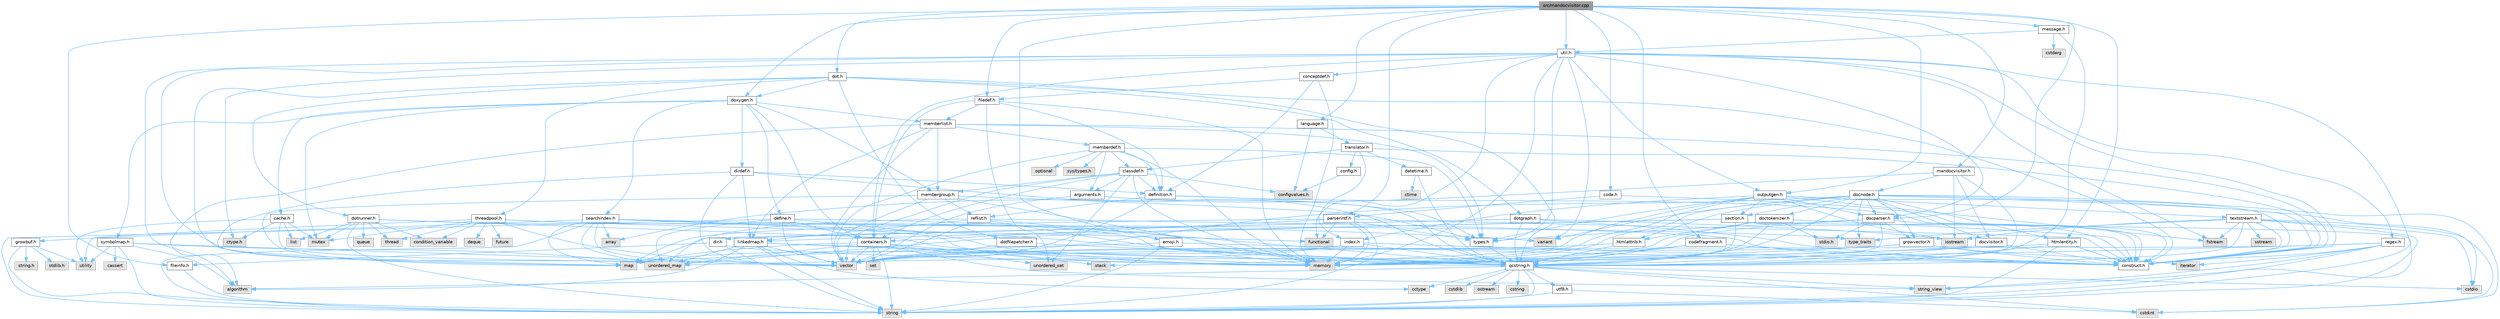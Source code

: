 digraph "src/mandocvisitor.cpp"
{
 // INTERACTIVE_SVG=YES
 // LATEX_PDF_SIZE
  bgcolor="transparent";
  edge [fontname=Helvetica,fontsize=10,labelfontname=Helvetica,labelfontsize=10];
  node [fontname=Helvetica,fontsize=10,shape=box,height=0.2,width=0.4];
  Node1 [id="Node000001",label="src/mandocvisitor.cpp",height=0.2,width=0.4,color="gray40", fillcolor="grey60", style="filled", fontcolor="black",tooltip=" "];
  Node1 -> Node2 [id="edge1_Node000001_Node000002",color="steelblue1",style="solid",tooltip=" "];
  Node2 [id="Node000002",label="mandocvisitor.h",height=0.2,width=0.4,color="grey40", fillcolor="white", style="filled",URL="$d6/d6e/mandocvisitor_8h.html",tooltip=" "];
  Node2 -> Node3 [id="edge2_Node000002_Node000003",color="steelblue1",style="solid",tooltip=" "];
  Node3 [id="Node000003",label="iostream",height=0.2,width=0.4,color="grey60", fillcolor="#E0E0E0", style="filled",tooltip=" "];
  Node2 -> Node4 [id="edge3_Node000002_Node000004",color="steelblue1",style="solid",tooltip=" "];
  Node4 [id="Node000004",label="array",height=0.2,width=0.4,color="grey60", fillcolor="#E0E0E0", style="filled",tooltip=" "];
  Node2 -> Node5 [id="edge4_Node000002_Node000005",color="steelblue1",style="solid",tooltip=" "];
  Node5 [id="Node000005",label="qcstring.h",height=0.2,width=0.4,color="grey40", fillcolor="white", style="filled",URL="$d7/d5c/qcstring_8h.html",tooltip=" "];
  Node5 -> Node6 [id="edge5_Node000005_Node000006",color="steelblue1",style="solid",tooltip=" "];
  Node6 [id="Node000006",label="string",height=0.2,width=0.4,color="grey60", fillcolor="#E0E0E0", style="filled",tooltip=" "];
  Node5 -> Node7 [id="edge6_Node000005_Node000007",color="steelblue1",style="solid",tooltip=" "];
  Node7 [id="Node000007",label="string_view",height=0.2,width=0.4,color="grey60", fillcolor="#E0E0E0", style="filled",tooltip=" "];
  Node5 -> Node8 [id="edge7_Node000005_Node000008",color="steelblue1",style="solid",tooltip=" "];
  Node8 [id="Node000008",label="algorithm",height=0.2,width=0.4,color="grey60", fillcolor="#E0E0E0", style="filled",tooltip=" "];
  Node5 -> Node9 [id="edge8_Node000005_Node000009",color="steelblue1",style="solid",tooltip=" "];
  Node9 [id="Node000009",label="cctype",height=0.2,width=0.4,color="grey60", fillcolor="#E0E0E0", style="filled",tooltip=" "];
  Node5 -> Node10 [id="edge9_Node000005_Node000010",color="steelblue1",style="solid",tooltip=" "];
  Node10 [id="Node000010",label="cstring",height=0.2,width=0.4,color="grey60", fillcolor="#E0E0E0", style="filled",tooltip=" "];
  Node5 -> Node11 [id="edge10_Node000005_Node000011",color="steelblue1",style="solid",tooltip=" "];
  Node11 [id="Node000011",label="cstdio",height=0.2,width=0.4,color="grey60", fillcolor="#E0E0E0", style="filled",tooltip=" "];
  Node5 -> Node12 [id="edge11_Node000005_Node000012",color="steelblue1",style="solid",tooltip=" "];
  Node12 [id="Node000012",label="cstdlib",height=0.2,width=0.4,color="grey60", fillcolor="#E0E0E0", style="filled",tooltip=" "];
  Node5 -> Node13 [id="edge12_Node000005_Node000013",color="steelblue1",style="solid",tooltip=" "];
  Node13 [id="Node000013",label="cstdint",height=0.2,width=0.4,color="grey60", fillcolor="#E0E0E0", style="filled",tooltip=" "];
  Node5 -> Node14 [id="edge13_Node000005_Node000014",color="steelblue1",style="solid",tooltip=" "];
  Node14 [id="Node000014",label="ostream",height=0.2,width=0.4,color="grey60", fillcolor="#E0E0E0", style="filled",tooltip=" "];
  Node5 -> Node15 [id="edge14_Node000005_Node000015",color="steelblue1",style="solid",tooltip=" "];
  Node15 [id="Node000015",label="utf8.h",height=0.2,width=0.4,color="grey40", fillcolor="white", style="filled",URL="$db/d7c/utf8_8h.html",tooltip="Various UTF8 related helper functions."];
  Node15 -> Node13 [id="edge15_Node000015_Node000013",color="steelblue1",style="solid",tooltip=" "];
  Node15 -> Node6 [id="edge16_Node000015_Node000006",color="steelblue1",style="solid",tooltip=" "];
  Node2 -> Node16 [id="edge17_Node000002_Node000016",color="steelblue1",style="solid",tooltip=" "];
  Node16 [id="Node000016",label="docvisitor.h",height=0.2,width=0.4,color="grey40", fillcolor="white", style="filled",URL="$d2/d3c/docvisitor_8h.html",tooltip=" "];
  Node16 -> Node17 [id="edge18_Node000016_Node000017",color="steelblue1",style="solid",tooltip=" "];
  Node17 [id="Node000017",label="memory",height=0.2,width=0.4,color="grey60", fillcolor="#E0E0E0", style="filled",tooltip=" "];
  Node16 -> Node5 [id="edge19_Node000016_Node000005",color="steelblue1",style="solid",tooltip=" "];
  Node16 -> Node18 [id="edge20_Node000016_Node000018",color="steelblue1",style="solid",tooltip=" "];
  Node18 [id="Node000018",label="construct.h",height=0.2,width=0.4,color="grey40", fillcolor="white", style="filled",URL="$d7/dfc/construct_8h.html",tooltip=" "];
  Node2 -> Node19 [id="edge21_Node000002_Node000019",color="steelblue1",style="solid",tooltip=" "];
  Node19 [id="Node000019",label="docnode.h",height=0.2,width=0.4,color="grey40", fillcolor="white", style="filled",URL="$de/d2b/docnode_8h.html",tooltip=" "];
  Node19 -> Node11 [id="edge22_Node000019_Node000011",color="steelblue1",style="solid",tooltip=" "];
  Node19 -> Node13 [id="edge23_Node000019_Node000013",color="steelblue1",style="solid",tooltip=" "];
  Node19 -> Node20 [id="edge24_Node000019_Node000020",color="steelblue1",style="solid",tooltip=" "];
  Node20 [id="Node000020",label="vector",height=0.2,width=0.4,color="grey60", fillcolor="#E0E0E0", style="filled",tooltip=" "];
  Node19 -> Node17 [id="edge25_Node000019_Node000017",color="steelblue1",style="solid",tooltip=" "];
  Node19 -> Node21 [id="edge26_Node000019_Node000021",color="steelblue1",style="solid",tooltip=" "];
  Node21 [id="Node000021",label="variant",height=0.2,width=0.4,color="grey60", fillcolor="#E0E0E0", style="filled",tooltip=" "];
  Node19 -> Node22 [id="edge27_Node000019_Node000022",color="steelblue1",style="solid",tooltip=" "];
  Node22 [id="Node000022",label="type_traits",height=0.2,width=0.4,color="grey60", fillcolor="#E0E0E0", style="filled",tooltip=" "];
  Node19 -> Node5 [id="edge28_Node000019_Node000005",color="steelblue1",style="solid",tooltip=" "];
  Node19 -> Node16 [id="edge29_Node000019_Node000016",color="steelblue1",style="solid",tooltip=" "];
  Node19 -> Node23 [id="edge30_Node000019_Node000023",color="steelblue1",style="solid",tooltip=" "];
  Node23 [id="Node000023",label="docparser.h",height=0.2,width=0.4,color="grey40", fillcolor="white", style="filled",URL="$de/d9c/docparser_8h.html",tooltip=" "];
  Node23 -> Node24 [id="edge31_Node000023_Node000024",color="steelblue1",style="solid",tooltip=" "];
  Node24 [id="Node000024",label="stdio.h",height=0.2,width=0.4,color="grey60", fillcolor="#E0E0E0", style="filled",tooltip=" "];
  Node23 -> Node17 [id="edge32_Node000023_Node000017",color="steelblue1",style="solid",tooltip=" "];
  Node23 -> Node5 [id="edge33_Node000023_Node000005",color="steelblue1",style="solid",tooltip=" "];
  Node23 -> Node25 [id="edge34_Node000023_Node000025",color="steelblue1",style="solid",tooltip=" "];
  Node25 [id="Node000025",label="growvector.h",height=0.2,width=0.4,color="grey40", fillcolor="white", style="filled",URL="$d7/d50/growvector_8h.html",tooltip=" "];
  Node25 -> Node20 [id="edge35_Node000025_Node000020",color="steelblue1",style="solid",tooltip=" "];
  Node25 -> Node17 [id="edge36_Node000025_Node000017",color="steelblue1",style="solid",tooltip=" "];
  Node25 -> Node26 [id="edge37_Node000025_Node000026",color="steelblue1",style="solid",tooltip=" "];
  Node26 [id="Node000026",label="iterator",height=0.2,width=0.4,color="grey60", fillcolor="#E0E0E0", style="filled",tooltip=" "];
  Node25 -> Node18 [id="edge38_Node000025_Node000018",color="steelblue1",style="solid",tooltip=" "];
  Node23 -> Node18 [id="edge39_Node000023_Node000018",color="steelblue1",style="solid",tooltip=" "];
  Node23 -> Node27 [id="edge40_Node000023_Node000027",color="steelblue1",style="solid",tooltip=" "];
  Node27 [id="Node000027",label="types.h",height=0.2,width=0.4,color="grey40", fillcolor="white", style="filled",URL="$d9/d49/types_8h.html",tooltip="This file contains a number of basic enums and types."];
  Node27 -> Node5 [id="edge41_Node000027_Node000005",color="steelblue1",style="solid",tooltip=" "];
  Node19 -> Node28 [id="edge42_Node000019_Node000028",color="steelblue1",style="solid",tooltip=" "];
  Node28 [id="Node000028",label="htmlattrib.h",height=0.2,width=0.4,color="grey40", fillcolor="white", style="filled",URL="$d0/d73/htmlattrib_8h.html",tooltip=" "];
  Node28 -> Node20 [id="edge43_Node000028_Node000020",color="steelblue1",style="solid",tooltip=" "];
  Node28 -> Node5 [id="edge44_Node000028_Node000005",color="steelblue1",style="solid",tooltip=" "];
  Node19 -> Node29 [id="edge45_Node000019_Node000029",color="steelblue1",style="solid",tooltip=" "];
  Node29 [id="Node000029",label="htmlentity.h",height=0.2,width=0.4,color="grey40", fillcolor="white", style="filled",URL="$db/dc6/htmlentity_8h.html",tooltip=" "];
  Node29 -> Node30 [id="edge46_Node000029_Node000030",color="steelblue1",style="solid",tooltip=" "];
  Node30 [id="Node000030",label="unordered_map",height=0.2,width=0.4,color="grey60", fillcolor="#E0E0E0", style="filled",tooltip=" "];
  Node29 -> Node6 [id="edge47_Node000029_Node000006",color="steelblue1",style="solid",tooltip=" "];
  Node29 -> Node5 [id="edge48_Node000029_Node000005",color="steelblue1",style="solid",tooltip=" "];
  Node29 -> Node18 [id="edge49_Node000029_Node000018",color="steelblue1",style="solid",tooltip=" "];
  Node19 -> Node25 [id="edge50_Node000019_Node000025",color="steelblue1",style="solid",tooltip=" "];
  Node19 -> Node31 [id="edge51_Node000019_Node000031",color="steelblue1",style="solid",tooltip=" "];
  Node31 [id="Node000031",label="section.h",height=0.2,width=0.4,color="grey40", fillcolor="white", style="filled",URL="$d1/d2a/section_8h.html",tooltip=" "];
  Node31 -> Node6 [id="edge52_Node000031_Node000006",color="steelblue1",style="solid",tooltip=" "];
  Node31 -> Node30 [id="edge53_Node000031_Node000030",color="steelblue1",style="solid",tooltip=" "];
  Node31 -> Node5 [id="edge54_Node000031_Node000005",color="steelblue1",style="solid",tooltip=" "];
  Node31 -> Node32 [id="edge55_Node000031_Node000032",color="steelblue1",style="solid",tooltip=" "];
  Node32 [id="Node000032",label="linkedmap.h",height=0.2,width=0.4,color="grey40", fillcolor="white", style="filled",URL="$da/de1/linkedmap_8h.html",tooltip=" "];
  Node32 -> Node30 [id="edge56_Node000032_Node000030",color="steelblue1",style="solid",tooltip=" "];
  Node32 -> Node20 [id="edge57_Node000032_Node000020",color="steelblue1",style="solid",tooltip=" "];
  Node32 -> Node17 [id="edge58_Node000032_Node000017",color="steelblue1",style="solid",tooltip=" "];
  Node32 -> Node6 [id="edge59_Node000032_Node000006",color="steelblue1",style="solid",tooltip=" "];
  Node32 -> Node8 [id="edge60_Node000032_Node000008",color="steelblue1",style="solid",tooltip=" "];
  Node32 -> Node9 [id="edge61_Node000032_Node000009",color="steelblue1",style="solid",tooltip=" "];
  Node32 -> Node5 [id="edge62_Node000032_Node000005",color="steelblue1",style="solid",tooltip=" "];
  Node31 -> Node18 [id="edge63_Node000031_Node000018",color="steelblue1",style="solid",tooltip=" "];
  Node19 -> Node18 [id="edge64_Node000019_Node000018",color="steelblue1",style="solid",tooltip=" "];
  Node19 -> Node33 [id="edge65_Node000019_Node000033",color="steelblue1",style="solid",tooltip=" "];
  Node33 [id="Node000033",label="doctokenizer.h",height=0.2,width=0.4,color="grey40", fillcolor="white", style="filled",URL="$d0/d0c/doctokenizer_8h.html",tooltip=" "];
  Node33 -> Node24 [id="edge66_Node000033_Node000024",color="steelblue1",style="solid",tooltip=" "];
  Node33 -> Node17 [id="edge67_Node000033_Node000017",color="steelblue1",style="solid",tooltip=" "];
  Node33 -> Node28 [id="edge68_Node000033_Node000028",color="steelblue1",style="solid",tooltip=" "];
  Node33 -> Node5 [id="edge69_Node000033_Node000005",color="steelblue1",style="solid",tooltip=" "];
  Node33 -> Node18 [id="edge70_Node000033_Node000018",color="steelblue1",style="solid",tooltip=" "];
  Node1 -> Node23 [id="edge71_Node000001_Node000023",color="steelblue1",style="solid",tooltip=" "];
  Node1 -> Node34 [id="edge72_Node000001_Node000034",color="steelblue1",style="solid",tooltip=" "];
  Node34 [id="Node000034",label="language.h",height=0.2,width=0.4,color="grey40", fillcolor="white", style="filled",URL="$d8/dce/language_8h.html",tooltip=" "];
  Node34 -> Node35 [id="edge73_Node000034_Node000035",color="steelblue1",style="solid",tooltip=" "];
  Node35 [id="Node000035",label="translator.h",height=0.2,width=0.4,color="grey40", fillcolor="white", style="filled",URL="$d9/df1/translator_8h.html",tooltip=" "];
  Node35 -> Node36 [id="edge74_Node000035_Node000036",color="steelblue1",style="solid",tooltip=" "];
  Node36 [id="Node000036",label="classdef.h",height=0.2,width=0.4,color="grey40", fillcolor="white", style="filled",URL="$d1/da6/classdef_8h.html",tooltip=" "];
  Node36 -> Node17 [id="edge75_Node000036_Node000017",color="steelblue1",style="solid",tooltip=" "];
  Node36 -> Node20 [id="edge76_Node000036_Node000020",color="steelblue1",style="solid",tooltip=" "];
  Node36 -> Node37 [id="edge77_Node000036_Node000037",color="steelblue1",style="solid",tooltip=" "];
  Node37 [id="Node000037",label="unordered_set",height=0.2,width=0.4,color="grey60", fillcolor="#E0E0E0", style="filled",tooltip=" "];
  Node36 -> Node38 [id="edge78_Node000036_Node000038",color="steelblue1",style="solid",tooltip=" "];
  Node38 [id="Node000038",label="containers.h",height=0.2,width=0.4,color="grey40", fillcolor="white", style="filled",URL="$d5/d75/containers_8h.html",tooltip=" "];
  Node38 -> Node20 [id="edge79_Node000038_Node000020",color="steelblue1",style="solid",tooltip=" "];
  Node38 -> Node6 [id="edge80_Node000038_Node000006",color="steelblue1",style="solid",tooltip=" "];
  Node38 -> Node7 [id="edge81_Node000038_Node000007",color="steelblue1",style="solid",tooltip=" "];
  Node38 -> Node39 [id="edge82_Node000038_Node000039",color="steelblue1",style="solid",tooltip=" "];
  Node39 [id="Node000039",label="set",height=0.2,width=0.4,color="grey60", fillcolor="#E0E0E0", style="filled",tooltip=" "];
  Node38 -> Node40 [id="edge83_Node000038_Node000040",color="steelblue1",style="solid",tooltip=" "];
  Node40 [id="Node000040",label="map",height=0.2,width=0.4,color="grey60", fillcolor="#E0E0E0", style="filled",tooltip=" "];
  Node38 -> Node37 [id="edge84_Node000038_Node000037",color="steelblue1",style="solid",tooltip=" "];
  Node38 -> Node30 [id="edge85_Node000038_Node000030",color="steelblue1",style="solid",tooltip=" "];
  Node38 -> Node41 [id="edge86_Node000038_Node000041",color="steelblue1",style="solid",tooltip=" "];
  Node41 [id="Node000041",label="stack",height=0.2,width=0.4,color="grey60", fillcolor="#E0E0E0", style="filled",tooltip=" "];
  Node36 -> Node42 [id="edge87_Node000036_Node000042",color="steelblue1",style="solid",tooltip=" "];
  Node42 [id="Node000042",label="definition.h",height=0.2,width=0.4,color="grey40", fillcolor="white", style="filled",URL="$df/da1/definition_8h.html",tooltip=" "];
  Node42 -> Node20 [id="edge88_Node000042_Node000020",color="steelblue1",style="solid",tooltip=" "];
  Node42 -> Node27 [id="edge89_Node000042_Node000027",color="steelblue1",style="solid",tooltip=" "];
  Node42 -> Node43 [id="edge90_Node000042_Node000043",color="steelblue1",style="solid",tooltip=" "];
  Node43 [id="Node000043",label="reflist.h",height=0.2,width=0.4,color="grey40", fillcolor="white", style="filled",URL="$d1/d02/reflist_8h.html",tooltip=" "];
  Node43 -> Node20 [id="edge91_Node000043_Node000020",color="steelblue1",style="solid",tooltip=" "];
  Node43 -> Node30 [id="edge92_Node000043_Node000030",color="steelblue1",style="solid",tooltip=" "];
  Node43 -> Node17 [id="edge93_Node000043_Node000017",color="steelblue1",style="solid",tooltip=" "];
  Node43 -> Node5 [id="edge94_Node000043_Node000005",color="steelblue1",style="solid",tooltip=" "];
  Node43 -> Node32 [id="edge95_Node000043_Node000032",color="steelblue1",style="solid",tooltip=" "];
  Node43 -> Node18 [id="edge96_Node000043_Node000018",color="steelblue1",style="solid",tooltip=" "];
  Node42 -> Node18 [id="edge97_Node000042_Node000018",color="steelblue1",style="solid",tooltip=" "];
  Node36 -> Node44 [id="edge98_Node000036_Node000044",color="steelblue1",style="solid",tooltip=" "];
  Node44 [id="Node000044",label="arguments.h",height=0.2,width=0.4,color="grey40", fillcolor="white", style="filled",URL="$df/d9b/arguments_8h.html",tooltip=" "];
  Node44 -> Node20 [id="edge99_Node000044_Node000020",color="steelblue1",style="solid",tooltip=" "];
  Node44 -> Node5 [id="edge100_Node000044_Node000005",color="steelblue1",style="solid",tooltip=" "];
  Node36 -> Node45 [id="edge101_Node000036_Node000045",color="steelblue1",style="solid",tooltip=" "];
  Node45 [id="Node000045",label="membergroup.h",height=0.2,width=0.4,color="grey40", fillcolor="white", style="filled",URL="$d9/d11/membergroup_8h.html",tooltip=" "];
  Node45 -> Node20 [id="edge102_Node000045_Node000020",color="steelblue1",style="solid",tooltip=" "];
  Node45 -> Node40 [id="edge103_Node000045_Node000040",color="steelblue1",style="solid",tooltip=" "];
  Node45 -> Node17 [id="edge104_Node000045_Node000017",color="steelblue1",style="solid",tooltip=" "];
  Node45 -> Node27 [id="edge105_Node000045_Node000027",color="steelblue1",style="solid",tooltip=" "];
  Node45 -> Node43 [id="edge106_Node000045_Node000043",color="steelblue1",style="solid",tooltip=" "];
  Node36 -> Node46 [id="edge107_Node000036_Node000046",color="steelblue1",style="solid",tooltip=" "];
  Node46 [id="Node000046",label="configvalues.h",height=0.2,width=0.4,color="grey60", fillcolor="#E0E0E0", style="filled",tooltip=" "];
  Node35 -> Node47 [id="edge108_Node000035_Node000047",color="steelblue1",style="solid",tooltip=" "];
  Node47 [id="Node000047",label="config.h",height=0.2,width=0.4,color="grey40", fillcolor="white", style="filled",URL="$db/d16/config_8h.html",tooltip=" "];
  Node47 -> Node46 [id="edge109_Node000047_Node000046",color="steelblue1",style="solid",tooltip=" "];
  Node35 -> Node48 [id="edge110_Node000035_Node000048",color="steelblue1",style="solid",tooltip=" "];
  Node48 [id="Node000048",label="datetime.h",height=0.2,width=0.4,color="grey40", fillcolor="white", style="filled",URL="$de/d1b/datetime_8h.html",tooltip=" "];
  Node48 -> Node49 [id="edge111_Node000048_Node000049",color="steelblue1",style="solid",tooltip=" "];
  Node49 [id="Node000049",label="ctime",height=0.2,width=0.4,color="grey60", fillcolor="#E0E0E0", style="filled",tooltip=" "];
  Node48 -> Node5 [id="edge112_Node000048_Node000005",color="steelblue1",style="solid",tooltip=" "];
  Node35 -> Node50 [id="edge113_Node000035_Node000050",color="steelblue1",style="solid",tooltip=" "];
  Node50 [id="Node000050",label="index.h",height=0.2,width=0.4,color="grey40", fillcolor="white", style="filled",URL="$d1/db5/index_8h.html",tooltip=" "];
  Node50 -> Node17 [id="edge114_Node000050_Node000017",color="steelblue1",style="solid",tooltip=" "];
  Node50 -> Node20 [id="edge115_Node000050_Node000020",color="steelblue1",style="solid",tooltip=" "];
  Node50 -> Node40 [id="edge116_Node000050_Node000040",color="steelblue1",style="solid",tooltip=" "];
  Node50 -> Node5 [id="edge117_Node000050_Node000005",color="steelblue1",style="solid",tooltip=" "];
  Node50 -> Node18 [id="edge118_Node000050_Node000018",color="steelblue1",style="solid",tooltip=" "];
  Node35 -> Node18 [id="edge119_Node000035_Node000018",color="steelblue1",style="solid",tooltip=" "];
  Node34 -> Node46 [id="edge120_Node000034_Node000046",color="steelblue1",style="solid",tooltip=" "];
  Node1 -> Node51 [id="edge121_Node000001_Node000051",color="steelblue1",style="solid",tooltip=" "];
  Node51 [id="Node000051",label="doxygen.h",height=0.2,width=0.4,color="grey40", fillcolor="white", style="filled",URL="$d1/da1/doxygen_8h.html",tooltip=" "];
  Node51 -> Node52 [id="edge122_Node000051_Node000052",color="steelblue1",style="solid",tooltip=" "];
  Node52 [id="Node000052",label="mutex",height=0.2,width=0.4,color="grey60", fillcolor="#E0E0E0", style="filled",tooltip=" "];
  Node51 -> Node38 [id="edge123_Node000051_Node000038",color="steelblue1",style="solid",tooltip=" "];
  Node51 -> Node45 [id="edge124_Node000051_Node000045",color="steelblue1",style="solid",tooltip=" "];
  Node51 -> Node53 [id="edge125_Node000051_Node000053",color="steelblue1",style="solid",tooltip=" "];
  Node53 [id="Node000053",label="dirdef.h",height=0.2,width=0.4,color="grey40", fillcolor="white", style="filled",URL="$d6/d15/dirdef_8h.html",tooltip=" "];
  Node53 -> Node20 [id="edge126_Node000053_Node000020",color="steelblue1",style="solid",tooltip=" "];
  Node53 -> Node40 [id="edge127_Node000053_Node000040",color="steelblue1",style="solid",tooltip=" "];
  Node53 -> Node5 [id="edge128_Node000053_Node000005",color="steelblue1",style="solid",tooltip=" "];
  Node53 -> Node32 [id="edge129_Node000053_Node000032",color="steelblue1",style="solid",tooltip=" "];
  Node53 -> Node42 [id="edge130_Node000053_Node000042",color="steelblue1",style="solid",tooltip=" "];
  Node51 -> Node54 [id="edge131_Node000051_Node000054",color="steelblue1",style="solid",tooltip=" "];
  Node54 [id="Node000054",label="memberlist.h",height=0.2,width=0.4,color="grey40", fillcolor="white", style="filled",URL="$dd/d78/memberlist_8h.html",tooltip=" "];
  Node54 -> Node20 [id="edge132_Node000054_Node000020",color="steelblue1",style="solid",tooltip=" "];
  Node54 -> Node8 [id="edge133_Node000054_Node000008",color="steelblue1",style="solid",tooltip=" "];
  Node54 -> Node55 [id="edge134_Node000054_Node000055",color="steelblue1",style="solid",tooltip=" "];
  Node55 [id="Node000055",label="memberdef.h",height=0.2,width=0.4,color="grey40", fillcolor="white", style="filled",URL="$d4/d46/memberdef_8h.html",tooltip=" "];
  Node55 -> Node20 [id="edge135_Node000055_Node000020",color="steelblue1",style="solid",tooltip=" "];
  Node55 -> Node17 [id="edge136_Node000055_Node000017",color="steelblue1",style="solid",tooltip=" "];
  Node55 -> Node56 [id="edge137_Node000055_Node000056",color="steelblue1",style="solid",tooltip=" "];
  Node56 [id="Node000056",label="optional",height=0.2,width=0.4,color="grey60", fillcolor="#E0E0E0", style="filled",tooltip=" "];
  Node55 -> Node57 [id="edge138_Node000055_Node000057",color="steelblue1",style="solid",tooltip=" "];
  Node57 [id="Node000057",label="sys/types.h",height=0.2,width=0.4,color="grey60", fillcolor="#E0E0E0", style="filled",tooltip=" "];
  Node55 -> Node27 [id="edge139_Node000055_Node000027",color="steelblue1",style="solid",tooltip=" "];
  Node55 -> Node42 [id="edge140_Node000055_Node000042",color="steelblue1",style="solid",tooltip=" "];
  Node55 -> Node44 [id="edge141_Node000055_Node000044",color="steelblue1",style="solid",tooltip=" "];
  Node55 -> Node36 [id="edge142_Node000055_Node000036",color="steelblue1",style="solid",tooltip=" "];
  Node54 -> Node32 [id="edge143_Node000054_Node000032",color="steelblue1",style="solid",tooltip=" "];
  Node54 -> Node27 [id="edge144_Node000054_Node000027",color="steelblue1",style="solid",tooltip=" "];
  Node54 -> Node45 [id="edge145_Node000054_Node000045",color="steelblue1",style="solid",tooltip=" "];
  Node54 -> Node18 [id="edge146_Node000054_Node000018",color="steelblue1",style="solid",tooltip=" "];
  Node51 -> Node58 [id="edge147_Node000051_Node000058",color="steelblue1",style="solid",tooltip=" "];
  Node58 [id="Node000058",label="define.h",height=0.2,width=0.4,color="grey40", fillcolor="white", style="filled",URL="$df/d67/define_8h.html",tooltip=" "];
  Node58 -> Node20 [id="edge148_Node000058_Node000020",color="steelblue1",style="solid",tooltip=" "];
  Node58 -> Node17 [id="edge149_Node000058_Node000017",color="steelblue1",style="solid",tooltip=" "];
  Node58 -> Node6 [id="edge150_Node000058_Node000006",color="steelblue1",style="solid",tooltip=" "];
  Node58 -> Node30 [id="edge151_Node000058_Node000030",color="steelblue1",style="solid",tooltip=" "];
  Node58 -> Node5 [id="edge152_Node000058_Node000005",color="steelblue1",style="solid",tooltip=" "];
  Node58 -> Node38 [id="edge153_Node000058_Node000038",color="steelblue1",style="solid",tooltip=" "];
  Node51 -> Node59 [id="edge154_Node000051_Node000059",color="steelblue1",style="solid",tooltip=" "];
  Node59 [id="Node000059",label="cache.h",height=0.2,width=0.4,color="grey40", fillcolor="white", style="filled",URL="$d3/d26/cache_8h.html",tooltip=" "];
  Node59 -> Node60 [id="edge155_Node000059_Node000060",color="steelblue1",style="solid",tooltip=" "];
  Node60 [id="Node000060",label="list",height=0.2,width=0.4,color="grey60", fillcolor="#E0E0E0", style="filled",tooltip=" "];
  Node59 -> Node30 [id="edge156_Node000059_Node000030",color="steelblue1",style="solid",tooltip=" "];
  Node59 -> Node52 [id="edge157_Node000059_Node000052",color="steelblue1",style="solid",tooltip=" "];
  Node59 -> Node61 [id="edge158_Node000059_Node000061",color="steelblue1",style="solid",tooltip=" "];
  Node61 [id="Node000061",label="utility",height=0.2,width=0.4,color="grey60", fillcolor="#E0E0E0", style="filled",tooltip=" "];
  Node59 -> Node62 [id="edge159_Node000059_Node000062",color="steelblue1",style="solid",tooltip=" "];
  Node62 [id="Node000062",label="ctype.h",height=0.2,width=0.4,color="grey60", fillcolor="#E0E0E0", style="filled",tooltip=" "];
  Node51 -> Node63 [id="edge160_Node000051_Node000063",color="steelblue1",style="solid",tooltip=" "];
  Node63 [id="Node000063",label="symbolmap.h",height=0.2,width=0.4,color="grey40", fillcolor="white", style="filled",URL="$d7/ddd/symbolmap_8h.html",tooltip=" "];
  Node63 -> Node8 [id="edge161_Node000063_Node000008",color="steelblue1",style="solid",tooltip=" "];
  Node63 -> Node30 [id="edge162_Node000063_Node000030",color="steelblue1",style="solid",tooltip=" "];
  Node63 -> Node20 [id="edge163_Node000063_Node000020",color="steelblue1",style="solid",tooltip=" "];
  Node63 -> Node6 [id="edge164_Node000063_Node000006",color="steelblue1",style="solid",tooltip=" "];
  Node63 -> Node61 [id="edge165_Node000063_Node000061",color="steelblue1",style="solid",tooltip=" "];
  Node63 -> Node64 [id="edge166_Node000063_Node000064",color="steelblue1",style="solid",tooltip=" "];
  Node64 [id="Node000064",label="cassert",height=0.2,width=0.4,color="grey60", fillcolor="#E0E0E0", style="filled",tooltip=" "];
  Node51 -> Node65 [id="edge167_Node000051_Node000065",color="steelblue1",style="solid",tooltip=" "];
  Node65 [id="Node000065",label="searchindex.h",height=0.2,width=0.4,color="grey40", fillcolor="white", style="filled",URL="$de/d07/searchindex_8h.html",tooltip="Web server based search engine."];
  Node65 -> Node17 [id="edge168_Node000065_Node000017",color="steelblue1",style="solid",tooltip=" "];
  Node65 -> Node20 [id="edge169_Node000065_Node000020",color="steelblue1",style="solid",tooltip=" "];
  Node65 -> Node40 [id="edge170_Node000065_Node000040",color="steelblue1",style="solid",tooltip=" "];
  Node65 -> Node30 [id="edge171_Node000065_Node000030",color="steelblue1",style="solid",tooltip=" "];
  Node65 -> Node6 [id="edge172_Node000065_Node000006",color="steelblue1",style="solid",tooltip=" "];
  Node65 -> Node4 [id="edge173_Node000065_Node000004",color="steelblue1",style="solid",tooltip=" "];
  Node65 -> Node21 [id="edge174_Node000065_Node000021",color="steelblue1",style="solid",tooltip=" "];
  Node65 -> Node5 [id="edge175_Node000065_Node000005",color="steelblue1",style="solid",tooltip=" "];
  Node65 -> Node66 [id="edge176_Node000065_Node000066",color="steelblue1",style="solid",tooltip=" "];
  Node66 [id="Node000066",label="growbuf.h",height=0.2,width=0.4,color="grey40", fillcolor="white", style="filled",URL="$dd/d72/growbuf_8h.html",tooltip=" "];
  Node66 -> Node61 [id="edge177_Node000066_Node000061",color="steelblue1",style="solid",tooltip=" "];
  Node66 -> Node67 [id="edge178_Node000066_Node000067",color="steelblue1",style="solid",tooltip=" "];
  Node67 [id="Node000067",label="stdlib.h",height=0.2,width=0.4,color="grey60", fillcolor="#E0E0E0", style="filled",tooltip=" "];
  Node66 -> Node68 [id="edge179_Node000066_Node000068",color="steelblue1",style="solid",tooltip=" "];
  Node68 [id="Node000068",label="string.h",height=0.2,width=0.4,color="grey60", fillcolor="#E0E0E0", style="filled",tooltip=" "];
  Node66 -> Node6 [id="edge180_Node000066_Node000006",color="steelblue1",style="solid",tooltip=" "];
  Node1 -> Node69 [id="edge181_Node000001_Node000069",color="steelblue1",style="solid",tooltip=" "];
  Node69 [id="Node000069",label="outputgen.h",height=0.2,width=0.4,color="grey40", fillcolor="white", style="filled",URL="$df/d06/outputgen_8h.html",tooltip=" "];
  Node69 -> Node17 [id="edge182_Node000069_Node000017",color="steelblue1",style="solid",tooltip=" "];
  Node69 -> Node41 [id="edge183_Node000069_Node000041",color="steelblue1",style="solid",tooltip=" "];
  Node69 -> Node3 [id="edge184_Node000069_Node000003",color="steelblue1",style="solid",tooltip=" "];
  Node69 -> Node70 [id="edge185_Node000069_Node000070",color="steelblue1",style="solid",tooltip=" "];
  Node70 [id="Node000070",label="fstream",height=0.2,width=0.4,color="grey60", fillcolor="#E0E0E0", style="filled",tooltip=" "];
  Node69 -> Node27 [id="edge186_Node000069_Node000027",color="steelblue1",style="solid",tooltip=" "];
  Node69 -> Node50 [id="edge187_Node000069_Node000050",color="steelblue1",style="solid",tooltip=" "];
  Node69 -> Node31 [id="edge188_Node000069_Node000031",color="steelblue1",style="solid",tooltip=" "];
  Node69 -> Node71 [id="edge189_Node000069_Node000071",color="steelblue1",style="solid",tooltip=" "];
  Node71 [id="Node000071",label="textstream.h",height=0.2,width=0.4,color="grey40", fillcolor="white", style="filled",URL="$d4/d7d/textstream_8h.html",tooltip=" "];
  Node71 -> Node6 [id="edge190_Node000071_Node000006",color="steelblue1",style="solid",tooltip=" "];
  Node71 -> Node3 [id="edge191_Node000071_Node000003",color="steelblue1",style="solid",tooltip=" "];
  Node71 -> Node72 [id="edge192_Node000071_Node000072",color="steelblue1",style="solid",tooltip=" "];
  Node72 [id="Node000072",label="sstream",height=0.2,width=0.4,color="grey60", fillcolor="#E0E0E0", style="filled",tooltip=" "];
  Node71 -> Node13 [id="edge193_Node000071_Node000013",color="steelblue1",style="solid",tooltip=" "];
  Node71 -> Node11 [id="edge194_Node000071_Node000011",color="steelblue1",style="solid",tooltip=" "];
  Node71 -> Node70 [id="edge195_Node000071_Node000070",color="steelblue1",style="solid",tooltip=" "];
  Node71 -> Node22 [id="edge196_Node000071_Node000022",color="steelblue1",style="solid",tooltip=" "];
  Node71 -> Node5 [id="edge197_Node000071_Node000005",color="steelblue1",style="solid",tooltip=" "];
  Node71 -> Node18 [id="edge198_Node000071_Node000018",color="steelblue1",style="solid",tooltip=" "];
  Node69 -> Node23 [id="edge199_Node000069_Node000023",color="steelblue1",style="solid",tooltip=" "];
  Node69 -> Node18 [id="edge200_Node000069_Node000018",color="steelblue1",style="solid",tooltip=" "];
  Node1 -> Node73 [id="edge201_Node000001_Node000073",color="steelblue1",style="solid",tooltip=" "];
  Node73 [id="Node000073",label="code.h",height=0.2,width=0.4,color="grey40", fillcolor="white", style="filled",URL="$dd/dd8/code_8h.html",tooltip=" "];
  Node73 -> Node74 [id="edge202_Node000073_Node000074",color="steelblue1",style="solid",tooltip=" "];
  Node74 [id="Node000074",label="parserintf.h",height=0.2,width=0.4,color="grey40", fillcolor="white", style="filled",URL="$da/d55/parserintf_8h.html",tooltip=" "];
  Node74 -> Node75 [id="edge203_Node000074_Node000075",color="steelblue1",style="solid",tooltip=" "];
  Node75 [id="Node000075",label="functional",height=0.2,width=0.4,color="grey60", fillcolor="#E0E0E0", style="filled",tooltip=" "];
  Node74 -> Node17 [id="edge204_Node000074_Node000017",color="steelblue1",style="solid",tooltip=" "];
  Node74 -> Node40 [id="edge205_Node000074_Node000040",color="steelblue1",style="solid",tooltip=" "];
  Node74 -> Node6 [id="edge206_Node000074_Node000006",color="steelblue1",style="solid",tooltip=" "];
  Node74 -> Node27 [id="edge207_Node000074_Node000027",color="steelblue1",style="solid",tooltip=" "];
  Node74 -> Node38 [id="edge208_Node000074_Node000038",color="steelblue1",style="solid",tooltip=" "];
  Node74 -> Node18 [id="edge209_Node000074_Node000018",color="steelblue1",style="solid",tooltip=" "];
  Node73 -> Node18 [id="edge210_Node000073_Node000018",color="steelblue1",style="solid",tooltip=" "];
  Node1 -> Node76 [id="edge211_Node000001_Node000076",color="steelblue1",style="solid",tooltip=" "];
  Node76 [id="Node000076",label="dot.h",height=0.2,width=0.4,color="grey40", fillcolor="white", style="filled",URL="$d6/d4a/dot_8h.html",tooltip=" "];
  Node76 -> Node40 [id="edge212_Node000076_Node000040",color="steelblue1",style="solid",tooltip=" "];
  Node76 -> Node77 [id="edge213_Node000076_Node000077",color="steelblue1",style="solid",tooltip=" "];
  Node77 [id="Node000077",label="threadpool.h",height=0.2,width=0.4,color="grey40", fillcolor="white", style="filled",URL="$d3/d40/threadpool_8h.html",tooltip=" "];
  Node77 -> Node78 [id="edge214_Node000077_Node000078",color="steelblue1",style="solid",tooltip=" "];
  Node78 [id="Node000078",label="condition_variable",height=0.2,width=0.4,color="grey60", fillcolor="#E0E0E0", style="filled",tooltip=" "];
  Node77 -> Node79 [id="edge215_Node000077_Node000079",color="steelblue1",style="solid",tooltip=" "];
  Node79 [id="Node000079",label="deque",height=0.2,width=0.4,color="grey60", fillcolor="#E0E0E0", style="filled",tooltip=" "];
  Node77 -> Node75 [id="edge216_Node000077_Node000075",color="steelblue1",style="solid",tooltip=" "];
  Node77 -> Node80 [id="edge217_Node000077_Node000080",color="steelblue1",style="solid",tooltip=" "];
  Node80 [id="Node000080",label="future",height=0.2,width=0.4,color="grey60", fillcolor="#E0E0E0", style="filled",tooltip=" "];
  Node77 -> Node52 [id="edge218_Node000077_Node000052",color="steelblue1",style="solid",tooltip=" "];
  Node77 -> Node81 [id="edge219_Node000077_Node000081",color="steelblue1",style="solid",tooltip=" "];
  Node81 [id="Node000081",label="thread",height=0.2,width=0.4,color="grey60", fillcolor="#E0E0E0", style="filled",tooltip=" "];
  Node77 -> Node22 [id="edge220_Node000077_Node000022",color="steelblue1",style="solid",tooltip=" "];
  Node77 -> Node61 [id="edge221_Node000077_Node000061",color="steelblue1",style="solid",tooltip=" "];
  Node77 -> Node20 [id="edge222_Node000077_Node000020",color="steelblue1",style="solid",tooltip=" "];
  Node76 -> Node5 [id="edge223_Node000076_Node000005",color="steelblue1",style="solid",tooltip=" "];
  Node76 -> Node82 [id="edge224_Node000076_Node000082",color="steelblue1",style="solid",tooltip=" "];
  Node82 [id="Node000082",label="dotgraph.h",height=0.2,width=0.4,color="grey40", fillcolor="white", style="filled",URL="$d0/daa/dotgraph_8h.html",tooltip=" "];
  Node82 -> Node3 [id="edge225_Node000082_Node000003",color="steelblue1",style="solid",tooltip=" "];
  Node82 -> Node40 [id="edge226_Node000082_Node000040",color="steelblue1",style="solid",tooltip=" "];
  Node82 -> Node5 [id="edge227_Node000082_Node000005",color="steelblue1",style="solid",tooltip=" "];
  Node82 -> Node83 [id="edge228_Node000082_Node000083",color="steelblue1",style="solid",tooltip=" "];
  Node83 [id="Node000083",label="dir.h",height=0.2,width=0.4,color="grey40", fillcolor="white", style="filled",URL="$df/d9c/dir_8h.html",tooltip=" "];
  Node83 -> Node6 [id="edge229_Node000083_Node000006",color="steelblue1",style="solid",tooltip=" "];
  Node83 -> Node17 [id="edge230_Node000083_Node000017",color="steelblue1",style="solid",tooltip=" "];
  Node83 -> Node84 [id="edge231_Node000083_Node000084",color="steelblue1",style="solid",tooltip=" "];
  Node84 [id="Node000084",label="fileinfo.h",height=0.2,width=0.4,color="grey40", fillcolor="white", style="filled",URL="$df/d45/fileinfo_8h.html",tooltip=" "];
  Node84 -> Node6 [id="edge232_Node000084_Node000006",color="steelblue1",style="solid",tooltip=" "];
  Node82 -> Node18 [id="edge233_Node000082_Node000018",color="steelblue1",style="solid",tooltip=" "];
  Node76 -> Node85 [id="edge234_Node000076_Node000085",color="steelblue1",style="solid",tooltip=" "];
  Node85 [id="Node000085",label="dotfilepatcher.h",height=0.2,width=0.4,color="grey40", fillcolor="white", style="filled",URL="$d3/d38/dotfilepatcher_8h.html",tooltip=" "];
  Node85 -> Node20 [id="edge235_Node000085_Node000020",color="steelblue1",style="solid",tooltip=" "];
  Node85 -> Node5 [id="edge236_Node000085_Node000005",color="steelblue1",style="solid",tooltip=" "];
  Node76 -> Node86 [id="edge237_Node000076_Node000086",color="steelblue1",style="solid",tooltip=" "];
  Node86 [id="Node000086",label="dotrunner.h",height=0.2,width=0.4,color="grey40", fillcolor="white", style="filled",URL="$d2/dd1/dotrunner_8h.html",tooltip=" "];
  Node86 -> Node6 [id="edge238_Node000086_Node000006",color="steelblue1",style="solid",tooltip=" "];
  Node86 -> Node81 [id="edge239_Node000086_Node000081",color="steelblue1",style="solid",tooltip=" "];
  Node86 -> Node60 [id="edge240_Node000086_Node000060",color="steelblue1",style="solid",tooltip=" "];
  Node86 -> Node87 [id="edge241_Node000086_Node000087",color="steelblue1",style="solid",tooltip=" "];
  Node87 [id="Node000087",label="queue",height=0.2,width=0.4,color="grey60", fillcolor="#E0E0E0", style="filled",tooltip=" "];
  Node86 -> Node52 [id="edge242_Node000086_Node000052",color="steelblue1",style="solid",tooltip=" "];
  Node86 -> Node78 [id="edge243_Node000086_Node000078",color="steelblue1",style="solid",tooltip=" "];
  Node86 -> Node17 [id="edge244_Node000086_Node000017",color="steelblue1",style="solid",tooltip=" "];
  Node86 -> Node5 [id="edge245_Node000086_Node000005",color="steelblue1",style="solid",tooltip=" "];
  Node76 -> Node51 [id="edge246_Node000076_Node000051",color="steelblue1",style="solid",tooltip=" "];
  Node76 -> Node18 [id="edge247_Node000076_Node000018",color="steelblue1",style="solid",tooltip=" "];
  Node1 -> Node88 [id="edge248_Node000001_Node000088",color="steelblue1",style="solid",tooltip=" "];
  Node88 [id="Node000088",label="util.h",height=0.2,width=0.4,color="grey40", fillcolor="white", style="filled",URL="$d8/d3c/util_8h.html",tooltip="A bunch of utility functions."];
  Node88 -> Node17 [id="edge249_Node000088_Node000017",color="steelblue1",style="solid",tooltip=" "];
  Node88 -> Node30 [id="edge250_Node000088_Node000030",color="steelblue1",style="solid",tooltip=" "];
  Node88 -> Node8 [id="edge251_Node000088_Node000008",color="steelblue1",style="solid",tooltip=" "];
  Node88 -> Node75 [id="edge252_Node000088_Node000075",color="steelblue1",style="solid",tooltip=" "];
  Node88 -> Node70 [id="edge253_Node000088_Node000070",color="steelblue1",style="solid",tooltip=" "];
  Node88 -> Node21 [id="edge254_Node000088_Node000021",color="steelblue1",style="solid",tooltip=" "];
  Node88 -> Node7 [id="edge255_Node000088_Node000007",color="steelblue1",style="solid",tooltip=" "];
  Node88 -> Node62 [id="edge256_Node000088_Node000062",color="steelblue1",style="solid",tooltip=" "];
  Node88 -> Node27 [id="edge257_Node000088_Node000027",color="steelblue1",style="solid",tooltip=" "];
  Node88 -> Node23 [id="edge258_Node000088_Node000023",color="steelblue1",style="solid",tooltip=" "];
  Node88 -> Node38 [id="edge259_Node000088_Node000038",color="steelblue1",style="solid",tooltip=" "];
  Node88 -> Node69 [id="edge260_Node000088_Node000069",color="steelblue1",style="solid",tooltip=" "];
  Node88 -> Node89 [id="edge261_Node000088_Node000089",color="steelblue1",style="solid",tooltip=" "];
  Node89 [id="Node000089",label="regex.h",height=0.2,width=0.4,color="grey40", fillcolor="white", style="filled",URL="$d1/d21/regex_8h.html",tooltip=" "];
  Node89 -> Node17 [id="edge262_Node000089_Node000017",color="steelblue1",style="solid",tooltip=" "];
  Node89 -> Node6 [id="edge263_Node000089_Node000006",color="steelblue1",style="solid",tooltip=" "];
  Node89 -> Node7 [id="edge264_Node000089_Node000007",color="steelblue1",style="solid",tooltip=" "];
  Node89 -> Node20 [id="edge265_Node000089_Node000020",color="steelblue1",style="solid",tooltip=" "];
  Node89 -> Node26 [id="edge266_Node000089_Node000026",color="steelblue1",style="solid",tooltip=" "];
  Node89 -> Node18 [id="edge267_Node000089_Node000018",color="steelblue1",style="solid",tooltip=" "];
  Node88 -> Node90 [id="edge268_Node000088_Node000090",color="steelblue1",style="solid",tooltip=" "];
  Node90 [id="Node000090",label="conceptdef.h",height=0.2,width=0.4,color="grey40", fillcolor="white", style="filled",URL="$da/df1/conceptdef_8h.html",tooltip=" "];
  Node90 -> Node17 [id="edge269_Node000090_Node000017",color="steelblue1",style="solid",tooltip=" "];
  Node90 -> Node42 [id="edge270_Node000090_Node000042",color="steelblue1",style="solid",tooltip=" "];
  Node90 -> Node91 [id="edge271_Node000090_Node000091",color="steelblue1",style="solid",tooltip=" "];
  Node91 [id="Node000091",label="filedef.h",height=0.2,width=0.4,color="grey40", fillcolor="white", style="filled",URL="$d4/d3a/filedef_8h.html",tooltip=" "];
  Node91 -> Node17 [id="edge272_Node000091_Node000017",color="steelblue1",style="solid",tooltip=" "];
  Node91 -> Node37 [id="edge273_Node000091_Node000037",color="steelblue1",style="solid",tooltip=" "];
  Node91 -> Node42 [id="edge274_Node000091_Node000042",color="steelblue1",style="solid",tooltip=" "];
  Node91 -> Node54 [id="edge275_Node000091_Node000054",color="steelblue1",style="solid",tooltip=" "];
  Node91 -> Node38 [id="edge276_Node000091_Node000038",color="steelblue1",style="solid",tooltip=" "];
  Node88 -> Node18 [id="edge277_Node000088_Node000018",color="steelblue1",style="solid",tooltip=" "];
  Node1 -> Node92 [id="edge278_Node000001_Node000092",color="steelblue1",style="solid",tooltip=" "];
  Node92 [id="Node000092",label="message.h",height=0.2,width=0.4,color="grey40", fillcolor="white", style="filled",URL="$d2/d0d/message_8h.html",tooltip=" "];
  Node92 -> Node93 [id="edge279_Node000092_Node000093",color="steelblue1",style="solid",tooltip=" "];
  Node93 [id="Node000093",label="cstdarg",height=0.2,width=0.4,color="grey60", fillcolor="#E0E0E0", style="filled",tooltip=" "];
  Node92 -> Node5 [id="edge280_Node000092_Node000005",color="steelblue1",style="solid",tooltip=" "];
  Node92 -> Node88 [id="edge281_Node000092_Node000088",color="steelblue1",style="solid",tooltip=" "];
  Node1 -> Node74 [id="edge282_Node000001_Node000074",color="steelblue1",style="solid",tooltip=" "];
  Node1 -> Node91 [id="edge283_Node000001_Node000091",color="steelblue1",style="solid",tooltip=" "];
  Node1 -> Node29 [id="edge284_Node000001_Node000029",color="steelblue1",style="solid",tooltip=" "];
  Node1 -> Node94 [id="edge285_Node000001_Node000094",color="steelblue1",style="solid",tooltip=" "];
  Node94 [id="Node000094",label="emoji.h",height=0.2,width=0.4,color="grey40", fillcolor="white", style="filled",URL="$d6/dd3/emoji_8h.html",tooltip=" "];
  Node94 -> Node40 [id="edge286_Node000094_Node000040",color="steelblue1",style="solid",tooltip=" "];
  Node94 -> Node6 [id="edge287_Node000094_Node000006",color="steelblue1",style="solid",tooltip=" "];
  Node94 -> Node18 [id="edge288_Node000094_Node000018",color="steelblue1",style="solid",tooltip=" "];
  Node1 -> Node84 [id="edge289_Node000001_Node000084",color="steelblue1",style="solid",tooltip=" "];
  Node1 -> Node95 [id="edge290_Node000001_Node000095",color="steelblue1",style="solid",tooltip=" "];
  Node95 [id="Node000095",label="codefragment.h",height=0.2,width=0.4,color="grey40", fillcolor="white", style="filled",URL="$d6/d3e/codefragment_8h.html",tooltip=" "];
  Node95 -> Node17 [id="edge291_Node000095_Node000017",color="steelblue1",style="solid",tooltip=" "];
  Node95 -> Node5 [id="edge292_Node000095_Node000005",color="steelblue1",style="solid",tooltip=" "];
  Node95 -> Node18 [id="edge293_Node000095_Node000018",color="steelblue1",style="solid",tooltip=" "];
}
